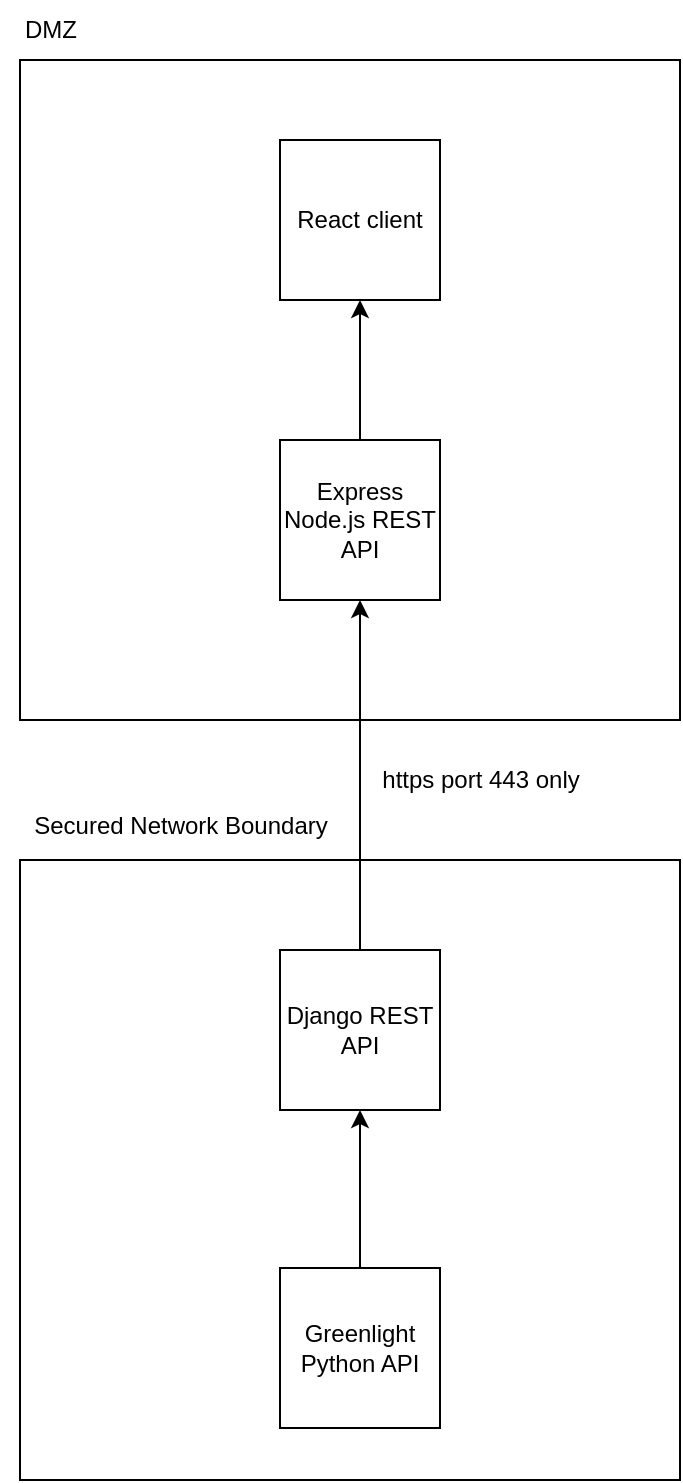 <mxfile version="21.7.4" type="github">
  <diagram name="Page-1" id="rrl04GfFuG3I-2LYcEfH">
    <mxGraphModel dx="1314" dy="744" grid="1" gridSize="10" guides="1" tooltips="1" connect="1" arrows="1" fold="1" page="1" pageScale="1" pageWidth="850" pageHeight="1100" math="0" shadow="0">
      <root>
        <mxCell id="0" />
        <mxCell id="1" parent="0" />
        <mxCell id="YvyprUNCdSfGG78YmmWd-13" value="" style="whiteSpace=wrap;html=1;aspect=fixed;" vertex="1" parent="1">
          <mxGeometry x="260" y="320" width="330" height="330" as="geometry" />
        </mxCell>
        <mxCell id="YvyprUNCdSfGG78YmmWd-7" value="&lt;h3 style=&quot;&quot;&gt;&lt;br&gt;&lt;/h3&gt;" style="rounded=0;whiteSpace=wrap;html=1;align=left;" vertex="1" parent="1">
          <mxGeometry x="260" y="720" width="330" height="310" as="geometry" />
        </mxCell>
        <mxCell id="YvyprUNCdSfGG78YmmWd-1" value="Greenlight&lt;br&gt;Python API" style="whiteSpace=wrap;html=1;aspect=fixed;" vertex="1" parent="1">
          <mxGeometry x="390" y="924" width="80" height="80" as="geometry" />
        </mxCell>
        <mxCell id="YvyprUNCdSfGG78YmmWd-2" value="Django REST API" style="whiteSpace=wrap;html=1;aspect=fixed;" vertex="1" parent="1">
          <mxGeometry x="390" y="765" width="80" height="80" as="geometry" />
        </mxCell>
        <mxCell id="YvyprUNCdSfGG78YmmWd-3" value="" style="endArrow=classic;html=1;rounded=0;entryX=0.5;entryY=1;entryDx=0;entryDy=0;" edge="1" parent="1" source="YvyprUNCdSfGG78YmmWd-1" target="YvyprUNCdSfGG78YmmWd-2">
          <mxGeometry width="50" height="50" relative="1" as="geometry">
            <mxPoint x="430" y="914" as="sourcePoint" />
            <mxPoint x="480" y="884" as="targetPoint" />
          </mxGeometry>
        </mxCell>
        <mxCell id="YvyprUNCdSfGG78YmmWd-5" value="Express Node.js REST API" style="whiteSpace=wrap;html=1;aspect=fixed;" vertex="1" parent="1">
          <mxGeometry x="390" y="510" width="80" height="80" as="geometry" />
        </mxCell>
        <mxCell id="YvyprUNCdSfGG78YmmWd-6" value="" style="endArrow=classic;html=1;rounded=0;" edge="1" parent="1" source="YvyprUNCdSfGG78YmmWd-2" target="YvyprUNCdSfGG78YmmWd-5">
          <mxGeometry width="50" height="50" relative="1" as="geometry">
            <mxPoint x="430" y="780" as="sourcePoint" />
            <mxPoint x="480" y="730" as="targetPoint" />
          </mxGeometry>
        </mxCell>
        <mxCell id="YvyprUNCdSfGG78YmmWd-8" value="Secured Network Boundary" style="text;html=1;align=center;verticalAlign=middle;resizable=0;points=[];autosize=1;strokeColor=none;fillColor=none;" vertex="1" parent="1">
          <mxGeometry x="255" y="688" width="170" height="30" as="geometry" />
        </mxCell>
        <mxCell id="YvyprUNCdSfGG78YmmWd-9" value="https port 443 only" style="text;html=1;align=center;verticalAlign=middle;resizable=0;points=[];autosize=1;strokeColor=none;fillColor=none;" vertex="1" parent="1">
          <mxGeometry x="430" y="665" width="120" height="30" as="geometry" />
        </mxCell>
        <mxCell id="YvyprUNCdSfGG78YmmWd-10" value="React client" style="whiteSpace=wrap;html=1;aspect=fixed;" vertex="1" parent="1">
          <mxGeometry x="390" y="360" width="80" height="80" as="geometry" />
        </mxCell>
        <mxCell id="YvyprUNCdSfGG78YmmWd-12" value="" style="endArrow=classic;html=1;rounded=0;entryX=0.5;entryY=1;entryDx=0;entryDy=0;exitX=0.5;exitY=0;exitDx=0;exitDy=0;" edge="1" parent="1" source="YvyprUNCdSfGG78YmmWd-5" target="YvyprUNCdSfGG78YmmWd-10">
          <mxGeometry width="50" height="50" relative="1" as="geometry">
            <mxPoint x="315" y="510" as="sourcePoint" />
            <mxPoint x="365" y="460" as="targetPoint" />
          </mxGeometry>
        </mxCell>
        <mxCell id="YvyprUNCdSfGG78YmmWd-14" value="DMZ" style="text;html=1;align=center;verticalAlign=middle;resizable=0;points=[];autosize=1;strokeColor=none;fillColor=none;" vertex="1" parent="1">
          <mxGeometry x="250" y="290" width="50" height="30" as="geometry" />
        </mxCell>
      </root>
    </mxGraphModel>
  </diagram>
</mxfile>
